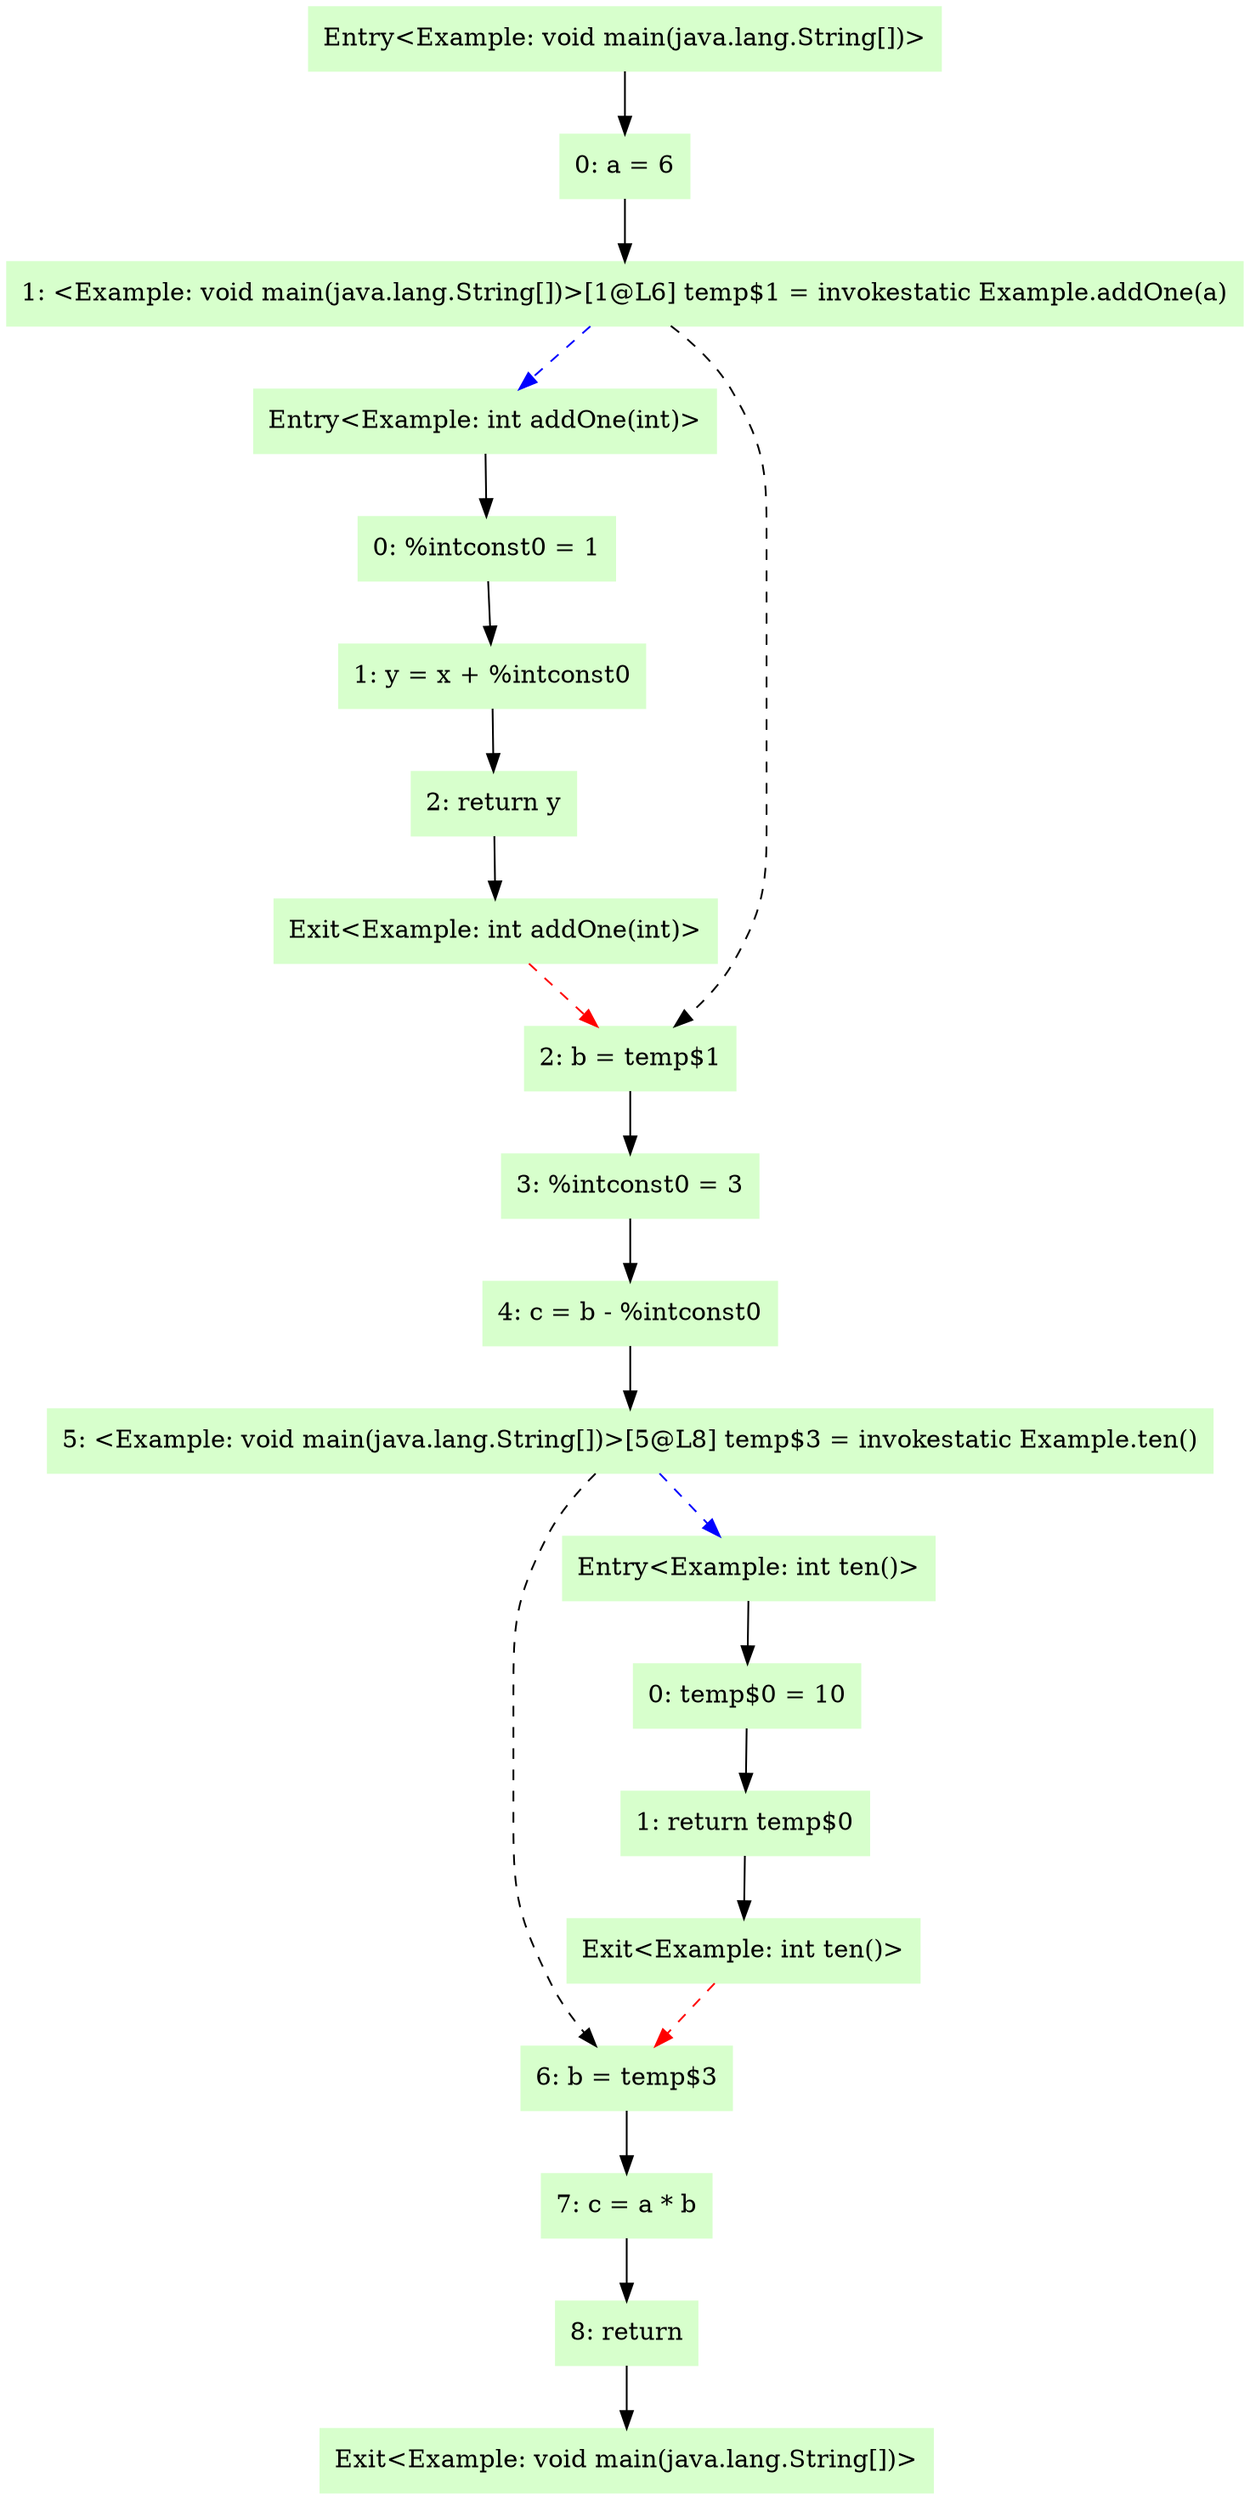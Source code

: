 digraph G {
  node [color=".3 .2 1.0",style=filled,shape=box,];
  "Entry<Example: int addOne(int)>";
  "0: %intconst0 = 1";
  "1: y = x + %intconst0";
  "2: return y";
  "Exit<Example: int addOne(int)>";
  "Entry<Example: void main(java.lang.String[])>";
  "0: a = 6";
  "1: <Example: void main(java.lang.String[])>[1@L6] temp$1 = invokestatic Example.addOne(a)";
  "2: b = temp$1";
  "3: %intconst0 = 3";
  "4: c = b - %intconst0";
  "5: <Example: void main(java.lang.String[])>[5@L8] temp$3 = invokestatic Example.ten()";
  "6: b = temp$3";
  "7: c = a * b";
  "8: return";
  "Exit<Example: void main(java.lang.String[])>";
  "Entry<Example: int ten()>";
  "0: temp$0 = 10";
  "1: return temp$0";
  "Exit<Example: int ten()>";
  "Entry<Example: int addOne(int)>" -> "0: %intconst0 = 1" [];
  "0: %intconst0 = 1" -> "1: y = x + %intconst0" [];
  "1: y = x + %intconst0" -> "2: return y" [];
  "2: return y" -> "Exit<Example: int addOne(int)>" [];
  "Exit<Example: int addOne(int)>" -> "2: b = temp$1" [style=dashed,color=red,];
  "Entry<Example: void main(java.lang.String[])>" -> "0: a = 6" [];
  "0: a = 6" -> "1: <Example: void main(java.lang.String[])>[1@L6] temp$1 = invokestatic Example.addOne(a)" [];
  "1: <Example: void main(java.lang.String[])>[1@L6] temp$1 = invokestatic Example.addOne(a)" -> "2: b = temp$1" [style=dashed,];
  "1: <Example: void main(java.lang.String[])>[1@L6] temp$1 = invokestatic Example.addOne(a)" -> "Entry<Example: int addOne(int)>" [style=dashed,color=blue,];
  "2: b = temp$1" -> "3: %intconst0 = 3" [];
  "3: %intconst0 = 3" -> "4: c = b - %intconst0" [];
  "4: c = b - %intconst0" -> "5: <Example: void main(java.lang.String[])>[5@L8] temp$3 = invokestatic Example.ten()" [];
  "5: <Example: void main(java.lang.String[])>[5@L8] temp$3 = invokestatic Example.ten()" -> "6: b = temp$3" [style=dashed,];
  "5: <Example: void main(java.lang.String[])>[5@L8] temp$3 = invokestatic Example.ten()" -> "Entry<Example: int ten()>" [style=dashed,color=blue,];
  "6: b = temp$3" -> "7: c = a * b" [];
  "7: c = a * b" -> "8: return" [];
  "8: return" -> "Exit<Example: void main(java.lang.String[])>" [];
  "Entry<Example: int ten()>" -> "0: temp$0 = 10" [];
  "0: temp$0 = 10" -> "1: return temp$0" [];
  "1: return temp$0" -> "Exit<Example: int ten()>" [];
  "Exit<Example: int ten()>" -> "6: b = temp$3" [style=dashed,color=red,];
}
